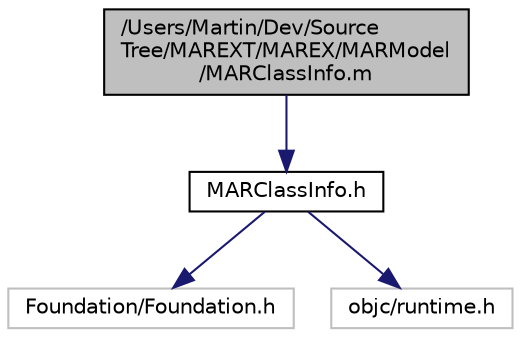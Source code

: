 digraph "/Users/Martin/Dev/SourceTree/MAREXT/MAREX/MARModel/MARClassInfo.m"
{
  edge [fontname="Helvetica",fontsize="10",labelfontname="Helvetica",labelfontsize="10"];
  node [fontname="Helvetica",fontsize="10",shape=record];
  Node0 [label="/Users/Martin/Dev/Source\lTree/MAREXT/MAREX/MARModel\l/MARClassInfo.m",height=0.2,width=0.4,color="black", fillcolor="grey75", style="filled", fontcolor="black"];
  Node0 -> Node1 [color="midnightblue",fontsize="10",style="solid"];
  Node1 [label="MARClassInfo.h",height=0.2,width=0.4,color="black", fillcolor="white", style="filled",URL="$_m_a_r_class_info_8h.html"];
  Node1 -> Node2 [color="midnightblue",fontsize="10",style="solid"];
  Node2 [label="Foundation/Foundation.h",height=0.2,width=0.4,color="grey75", fillcolor="white", style="filled"];
  Node1 -> Node3 [color="midnightblue",fontsize="10",style="solid"];
  Node3 [label="objc/runtime.h",height=0.2,width=0.4,color="grey75", fillcolor="white", style="filled"];
}
